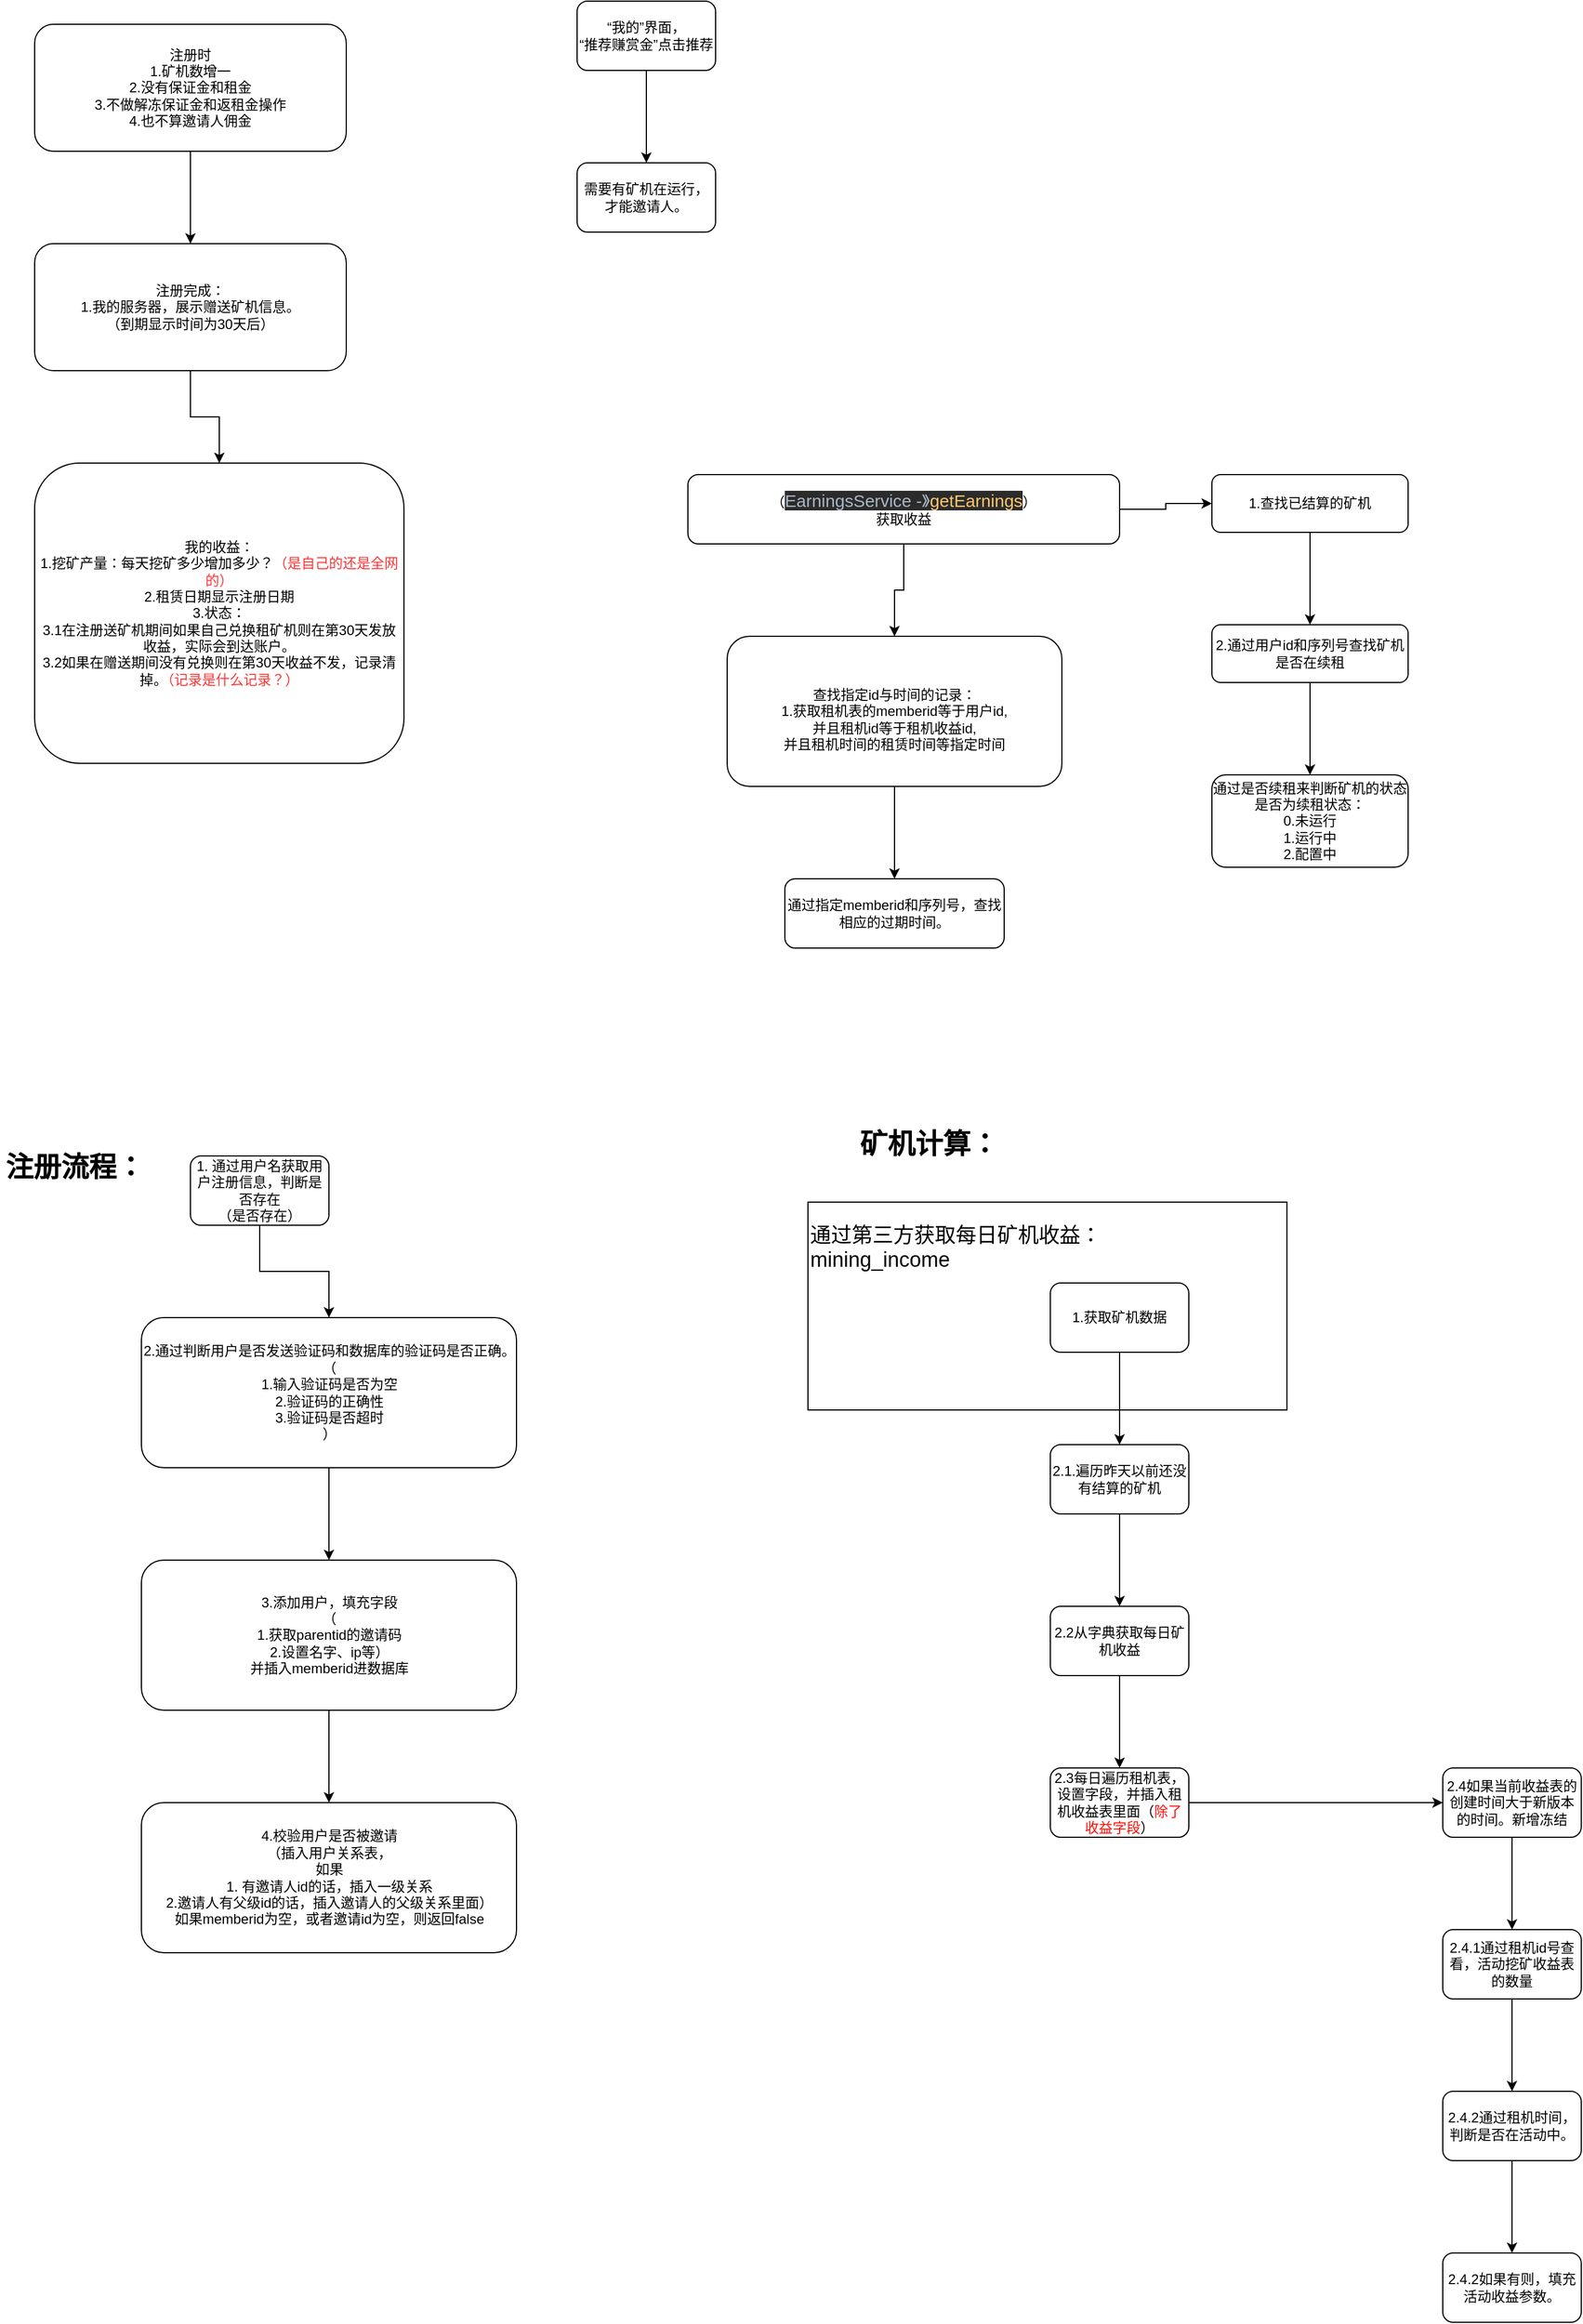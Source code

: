 <mxfile version="12.1.0" type="github" pages="1"><diagram id="IVGt2weJujuLAUiGdIeN" name="Page-1"><mxGraphModel dx="1408" dy="748" grid="1" gridSize="10" guides="1" tooltips="1" connect="1" arrows="1" fold="1" page="1" pageScale="1" pageWidth="827" pageHeight="1169" math="0" shadow="0"><root><mxCell id="0"/><mxCell id="1" parent="0"/><mxCell id="lqy8UaG5r0MOgXNPxl1z-33" value="&lt;font style=&quot;font-size: 18px&quot;&gt;通过第三方获取每日矿机收益：&lt;br&gt;mining_income&lt;/font&gt;&lt;br&gt;&lt;br&gt;&lt;br&gt;&lt;br&gt;&lt;br&gt;&lt;br&gt;&lt;br&gt;&lt;br&gt;" style="rounded=0;whiteSpace=wrap;html=1;align=left;" vertex="1" parent="1"><mxGeometry x="720" y="1100" width="415" height="180" as="geometry"/></mxCell><mxCell id="lqy8UaG5r0MOgXNPxl1z-3" value="" style="edgeStyle=orthogonalEdgeStyle;rounded=0;orthogonalLoop=1;jettySize=auto;html=1;" edge="1" parent="1" source="lqy8UaG5r0MOgXNPxl1z-1" target="lqy8UaG5r0MOgXNPxl1z-2"><mxGeometry relative="1" as="geometry"/></mxCell><mxCell id="lqy8UaG5r0MOgXNPxl1z-1" value="注册时&lt;br&gt;1.矿机数增一&lt;br&gt;2.没有保证金和租金&lt;br&gt;3.不做解冻保证金和返租金操作&lt;br&gt;4.也不算邀请人佣金" style="rounded=1;whiteSpace=wrap;html=1;" vertex="1" parent="1"><mxGeometry x="50" y="80" width="270" height="110" as="geometry"/></mxCell><mxCell id="lqy8UaG5r0MOgXNPxl1z-5" value="" style="edgeStyle=orthogonalEdgeStyle;rounded=0;orthogonalLoop=1;jettySize=auto;html=1;" edge="1" parent="1" source="lqy8UaG5r0MOgXNPxl1z-2" target="lqy8UaG5r0MOgXNPxl1z-4"><mxGeometry relative="1" as="geometry"/></mxCell><mxCell id="lqy8UaG5r0MOgXNPxl1z-2" value="注册完成：&lt;br&gt;1.我的服务器，展示赠送矿机信息。&lt;br&gt;（到期显示时间为30天后）" style="rounded=1;whiteSpace=wrap;html=1;" vertex="1" parent="1"><mxGeometry x="50" y="270" width="270" height="110" as="geometry"/></mxCell><mxCell id="lqy8UaG5r0MOgXNPxl1z-4" value="我的收益：&lt;br&gt;1.挖矿产量：每天挖矿多少增加多少？&lt;font color=&quot;#ff3333&quot;&gt;（是自己的还是全网的）&lt;/font&gt;&lt;br&gt;2.租赁日期显示注册日期&lt;br&gt;3.状态：&lt;br&gt;3.1在注册送矿机期间如果自己兑换租矿机则在第30天发放收益，实际会到达账户。&lt;br&gt;3.2如果在赠送期间没有兑换则在第30天收益不发，记录清掉。&lt;font color=&quot;#ff3333&quot;&gt;（记录是什么记录？）&lt;/font&gt;" style="rounded=1;whiteSpace=wrap;html=1;" vertex="1" parent="1"><mxGeometry x="50" y="460" width="320" height="260" as="geometry"/></mxCell><mxCell id="lqy8UaG5r0MOgXNPxl1z-8" value="" style="edgeStyle=orthogonalEdgeStyle;rounded=0;orthogonalLoop=1;jettySize=auto;html=1;" edge="1" parent="1" source="lqy8UaG5r0MOgXNPxl1z-6" target="lqy8UaG5r0MOgXNPxl1z-7"><mxGeometry relative="1" as="geometry"/></mxCell><mxCell id="lqy8UaG5r0MOgXNPxl1z-6" value="“我的”界面，&lt;br&gt;“推荐赚赏金”点击推荐&lt;br&gt;" style="rounded=1;whiteSpace=wrap;html=1;" vertex="1" parent="1"><mxGeometry x="520" y="60" width="120" height="60" as="geometry"/></mxCell><mxCell id="lqy8UaG5r0MOgXNPxl1z-7" value="需要有矿机在运行，&lt;br&gt;才能邀请人。" style="rounded=1;whiteSpace=wrap;html=1;" vertex="1" parent="1"><mxGeometry x="520" y="200" width="120" height="60" as="geometry"/></mxCell><mxCell id="lqy8UaG5r0MOgXNPxl1z-12" value="" style="edgeStyle=orthogonalEdgeStyle;rounded=0;orthogonalLoop=1;jettySize=auto;html=1;" edge="1" parent="1" source="lqy8UaG5r0MOgXNPxl1z-9" target="lqy8UaG5r0MOgXNPxl1z-11"><mxGeometry relative="1" as="geometry"/></mxCell><mxCell id="lqy8UaG5r0MOgXNPxl1z-9" value="1. 通过用户名获取用户注册信息，判断是否存在&lt;br&gt;（是否存在）" style="rounded=1;whiteSpace=wrap;html=1;" vertex="1" parent="1"><mxGeometry x="185" y="1060" width="120" height="60" as="geometry"/></mxCell><mxCell id="lqy8UaG5r0MOgXNPxl1z-14" value="" style="edgeStyle=orthogonalEdgeStyle;rounded=0;orthogonalLoop=1;jettySize=auto;html=1;" edge="1" parent="1" source="lqy8UaG5r0MOgXNPxl1z-11" target="lqy8UaG5r0MOgXNPxl1z-13"><mxGeometry relative="1" as="geometry"/></mxCell><mxCell id="lqy8UaG5r0MOgXNPxl1z-11" value="2.通过判断用户是否发送验证码和数据库的验证码是否正确。&lt;br&gt;（&lt;br&gt;1.输入验证码是否为空&lt;br&gt;2.验证码的正确性&lt;br&gt;3.验证码是否超时&lt;br&gt;）" style="rounded=1;whiteSpace=wrap;html=1;" vertex="1" parent="1"><mxGeometry x="142.5" y="1200" width="325" height="130" as="geometry"/></mxCell><mxCell id="lqy8UaG5r0MOgXNPxl1z-16" value="" style="edgeStyle=orthogonalEdgeStyle;rounded=0;orthogonalLoop=1;jettySize=auto;html=1;" edge="1" parent="1" source="lqy8UaG5r0MOgXNPxl1z-13" target="lqy8UaG5r0MOgXNPxl1z-15"><mxGeometry relative="1" as="geometry"/></mxCell><mxCell id="lqy8UaG5r0MOgXNPxl1z-13" value="3.添加用户，填充字段&lt;br&gt;（&lt;br&gt;1.获取parentid的邀请码&lt;br&gt;2.设置名字、ip等）&lt;br&gt;并插入memberid进数据库" style="rounded=1;whiteSpace=wrap;html=1;" vertex="1" parent="1"><mxGeometry x="142.5" y="1410" width="325" height="130" as="geometry"/></mxCell><mxCell id="lqy8UaG5r0MOgXNPxl1z-15" value="4.校验用户是否被邀请&lt;br&gt;（插入用户关系表，&lt;br&gt;如果&lt;br&gt;1. 有邀请人id的话，插入一级关系&lt;br&gt;2.邀请人有父级id的话，插入邀请人的父级关系里面）&lt;br&gt;如果memberid为空，或者邀请id为空，则返回false" style="rounded=1;whiteSpace=wrap;html=1;" vertex="1" parent="1"><mxGeometry x="142.5" y="1620" width="325" height="130" as="geometry"/></mxCell><mxCell id="lqy8UaG5r0MOgXNPxl1z-10" value="&lt;h1&gt;注册流程：&lt;/h1&gt;" style="text;html=1;strokeColor=none;fillColor=none;spacing=5;spacingTop=-20;whiteSpace=wrap;overflow=hidden;rounded=0;" vertex="1" parent="1"><mxGeometry x="20" y="1050" width="150" height="40" as="geometry"/></mxCell><mxCell id="lqy8UaG5r0MOgXNPxl1z-19" value="" style="edgeStyle=orthogonalEdgeStyle;rounded=0;orthogonalLoop=1;jettySize=auto;html=1;" edge="1" parent="1" source="lqy8UaG5r0MOgXNPxl1z-17" target="lqy8UaG5r0MOgXNPxl1z-18"><mxGeometry relative="1" as="geometry"/></mxCell><mxCell id="lqy8UaG5r0MOgXNPxl1z-24" value="" style="edgeStyle=orthogonalEdgeStyle;rounded=0;orthogonalLoop=1;jettySize=auto;html=1;" edge="1" parent="1" source="lqy8UaG5r0MOgXNPxl1z-17" target="lqy8UaG5r0MOgXNPxl1z-23"><mxGeometry relative="1" as="geometry"/></mxCell><mxCell id="lqy8UaG5r0MOgXNPxl1z-17" value="（&lt;span style=&quot;background-color: rgb(43 , 43 , 43) ; color: rgb(169 , 183 , 198) ; font-size: 11.3pt&quot;&gt;EarningsService -》&lt;/span&gt;&lt;span style=&quot;color: rgb(255 , 198 , 109) ; background-color: rgb(43 , 43 , 43) ; font-size: 11.3pt&quot;&gt;getEarnings&lt;/span&gt;&lt;span&gt;）&lt;/span&gt;&lt;br&gt;获取收益" style="rounded=1;whiteSpace=wrap;html=1;" vertex="1" parent="1"><mxGeometry x="616" y="470" width="374" height="60" as="geometry"/></mxCell><mxCell id="lqy8UaG5r0MOgXNPxl1z-26" value="" style="edgeStyle=orthogonalEdgeStyle;rounded=0;orthogonalLoop=1;jettySize=auto;html=1;" edge="1" parent="1" source="lqy8UaG5r0MOgXNPxl1z-23" target="lqy8UaG5r0MOgXNPxl1z-25"><mxGeometry relative="1" as="geometry"/></mxCell><mxCell id="lqy8UaG5r0MOgXNPxl1z-23" value="1.查找已结算的矿机" style="rounded=1;whiteSpace=wrap;html=1;" vertex="1" parent="1"><mxGeometry x="1070" y="470" width="170" height="50" as="geometry"/></mxCell><mxCell id="lqy8UaG5r0MOgXNPxl1z-28" value="" style="edgeStyle=orthogonalEdgeStyle;rounded=0;orthogonalLoop=1;jettySize=auto;html=1;" edge="1" parent="1" source="lqy8UaG5r0MOgXNPxl1z-25" target="lqy8UaG5r0MOgXNPxl1z-27"><mxGeometry relative="1" as="geometry"/></mxCell><mxCell id="lqy8UaG5r0MOgXNPxl1z-25" value="2.通过用户id和序列号查找矿机是否在续租" style="rounded=1;whiteSpace=wrap;html=1;" vertex="1" parent="1"><mxGeometry x="1070" y="600" width="170" height="50" as="geometry"/></mxCell><mxCell id="lqy8UaG5r0MOgXNPxl1z-27" value="通过是否续租来判断矿机的状态是否为续租状态：&lt;br&gt;0.未运行&lt;br&gt;1.运行中&lt;br&gt;2.配置中" style="rounded=1;whiteSpace=wrap;html=1;" vertex="1" parent="1"><mxGeometry x="1070" y="730" width="170" height="80" as="geometry"/></mxCell><mxCell id="lqy8UaG5r0MOgXNPxl1z-21" value="" style="edgeStyle=orthogonalEdgeStyle;rounded=0;orthogonalLoop=1;jettySize=auto;html=1;" edge="1" parent="1" source="lqy8UaG5r0MOgXNPxl1z-18" target="lqy8UaG5r0MOgXNPxl1z-20"><mxGeometry relative="1" as="geometry"/></mxCell><mxCell id="lqy8UaG5r0MOgXNPxl1z-18" value="&lt;br&gt;查找指定id与时间的记录：&lt;br&gt;1.获取租机表的memberid等于用户id,&lt;br&gt;并且租机id等于租机收益id,&lt;br&gt;并且租机时间的租赁时间等指定时间" style="rounded=1;whiteSpace=wrap;html=1;" vertex="1" parent="1"><mxGeometry x="650" y="610" width="290" height="130" as="geometry"/></mxCell><mxCell id="lqy8UaG5r0MOgXNPxl1z-20" value="通过指定memberid和序列号，查找相应的过期时间。" style="rounded=1;whiteSpace=wrap;html=1;" vertex="1" parent="1"><mxGeometry x="700" y="820" width="190" height="60" as="geometry"/></mxCell><mxCell id="lqy8UaG5r0MOgXNPxl1z-32" value="" style="edgeStyle=orthogonalEdgeStyle;rounded=0;orthogonalLoop=1;jettySize=auto;html=1;" edge="1" parent="1" source="lqy8UaG5r0MOgXNPxl1z-29" target="lqy8UaG5r0MOgXNPxl1z-31"><mxGeometry relative="1" as="geometry"/></mxCell><mxCell id="lqy8UaG5r0MOgXNPxl1z-29" value="1.获取矿机数据" style="rounded=1;whiteSpace=wrap;html=1;" vertex="1" parent="1"><mxGeometry x="930" y="1170" width="120" height="60" as="geometry"/></mxCell><mxCell id="lqy8UaG5r0MOgXNPxl1z-35" value="" style="edgeStyle=orthogonalEdgeStyle;rounded=0;orthogonalLoop=1;jettySize=auto;html=1;" edge="1" parent="1" source="lqy8UaG5r0MOgXNPxl1z-31" target="lqy8UaG5r0MOgXNPxl1z-34"><mxGeometry relative="1" as="geometry"/></mxCell><mxCell id="lqy8UaG5r0MOgXNPxl1z-31" value="2.1.遍历昨天以前还没有结算的矿机" style="rounded=1;whiteSpace=wrap;html=1;" vertex="1" parent="1"><mxGeometry x="930" y="1310" width="120" height="60" as="geometry"/></mxCell><mxCell id="lqy8UaG5r0MOgXNPxl1z-37" value="" style="edgeStyle=orthogonalEdgeStyle;rounded=0;orthogonalLoop=1;jettySize=auto;html=1;" edge="1" parent="1" source="lqy8UaG5r0MOgXNPxl1z-34" target="lqy8UaG5r0MOgXNPxl1z-36"><mxGeometry relative="1" as="geometry"/></mxCell><mxCell id="lqy8UaG5r0MOgXNPxl1z-34" value="2.2从字典获取每日矿机收益" style="rounded=1;whiteSpace=wrap;html=1;" vertex="1" parent="1"><mxGeometry x="930" y="1450" width="120" height="60" as="geometry"/></mxCell><mxCell id="lqy8UaG5r0MOgXNPxl1z-39" value="" style="edgeStyle=orthogonalEdgeStyle;rounded=0;orthogonalLoop=1;jettySize=auto;html=1;" edge="1" parent="1" source="lqy8UaG5r0MOgXNPxl1z-36" target="lqy8UaG5r0MOgXNPxl1z-38"><mxGeometry relative="1" as="geometry"/></mxCell><mxCell id="lqy8UaG5r0MOgXNPxl1z-36" value="2.3每日遍历租机表，设置字段，并插入租机收益表里面（&lt;font color=&quot;#ff0d05&quot;&gt;除了收益字段&lt;/font&gt;）" style="rounded=1;whiteSpace=wrap;html=1;" vertex="1" parent="1"><mxGeometry x="930" y="1590" width="120" height="60" as="geometry"/></mxCell><mxCell id="lqy8UaG5r0MOgXNPxl1z-41" value="" style="edgeStyle=orthogonalEdgeStyle;rounded=0;orthogonalLoop=1;jettySize=auto;html=1;" edge="1" parent="1" source="lqy8UaG5r0MOgXNPxl1z-38" target="lqy8UaG5r0MOgXNPxl1z-40"><mxGeometry relative="1" as="geometry"/></mxCell><mxCell id="lqy8UaG5r0MOgXNPxl1z-38" value="2.4如果当前收益表的创建时间大于新版本的时间。新增冻结" style="rounded=1;whiteSpace=wrap;html=1;" vertex="1" parent="1"><mxGeometry x="1270" y="1590" width="120" height="60" as="geometry"/></mxCell><mxCell id="lqy8UaG5r0MOgXNPxl1z-43" value="" style="edgeStyle=orthogonalEdgeStyle;rounded=0;orthogonalLoop=1;jettySize=auto;html=1;" edge="1" parent="1" source="lqy8UaG5r0MOgXNPxl1z-40" target="lqy8UaG5r0MOgXNPxl1z-42"><mxGeometry relative="1" as="geometry"/></mxCell><mxCell id="lqy8UaG5r0MOgXNPxl1z-40" value="2.4.1通过租机id号查看，活动挖矿收益表的数量" style="rounded=1;whiteSpace=wrap;html=1;" vertex="1" parent="1"><mxGeometry x="1270" y="1730" width="120" height="60" as="geometry"/></mxCell><mxCell id="lqy8UaG5r0MOgXNPxl1z-45" value="" style="edgeStyle=orthogonalEdgeStyle;rounded=0;orthogonalLoop=1;jettySize=auto;html=1;" edge="1" parent="1" source="lqy8UaG5r0MOgXNPxl1z-42" target="lqy8UaG5r0MOgXNPxl1z-44"><mxGeometry relative="1" as="geometry"/></mxCell><mxCell id="lqy8UaG5r0MOgXNPxl1z-42" value="2.4.2通过租机时间，判断是否在活动中。" style="rounded=1;whiteSpace=wrap;html=1;" vertex="1" parent="1"><mxGeometry x="1270" y="1870" width="120" height="60" as="geometry"/></mxCell><mxCell id="lqy8UaG5r0MOgXNPxl1z-44" value="2.4.2如果有则，填充活动收益参数。" style="rounded=1;whiteSpace=wrap;html=1;" vertex="1" parent="1"><mxGeometry x="1270" y="2010" width="120" height="60" as="geometry"/></mxCell><mxCell id="lqy8UaG5r0MOgXNPxl1z-30" value="&lt;h1&gt;矿机计算：&lt;/h1&gt;&lt;p&gt;&lt;br&gt;&lt;/p&gt;" style="text;html=1;strokeColor=none;fillColor=none;spacing=5;spacingTop=-20;whiteSpace=wrap;overflow=hidden;rounded=0;" vertex="1" parent="1"><mxGeometry x="760" y="1030" width="190" height="40" as="geometry"/></mxCell></root></mxGraphModel></diagram></mxfile>